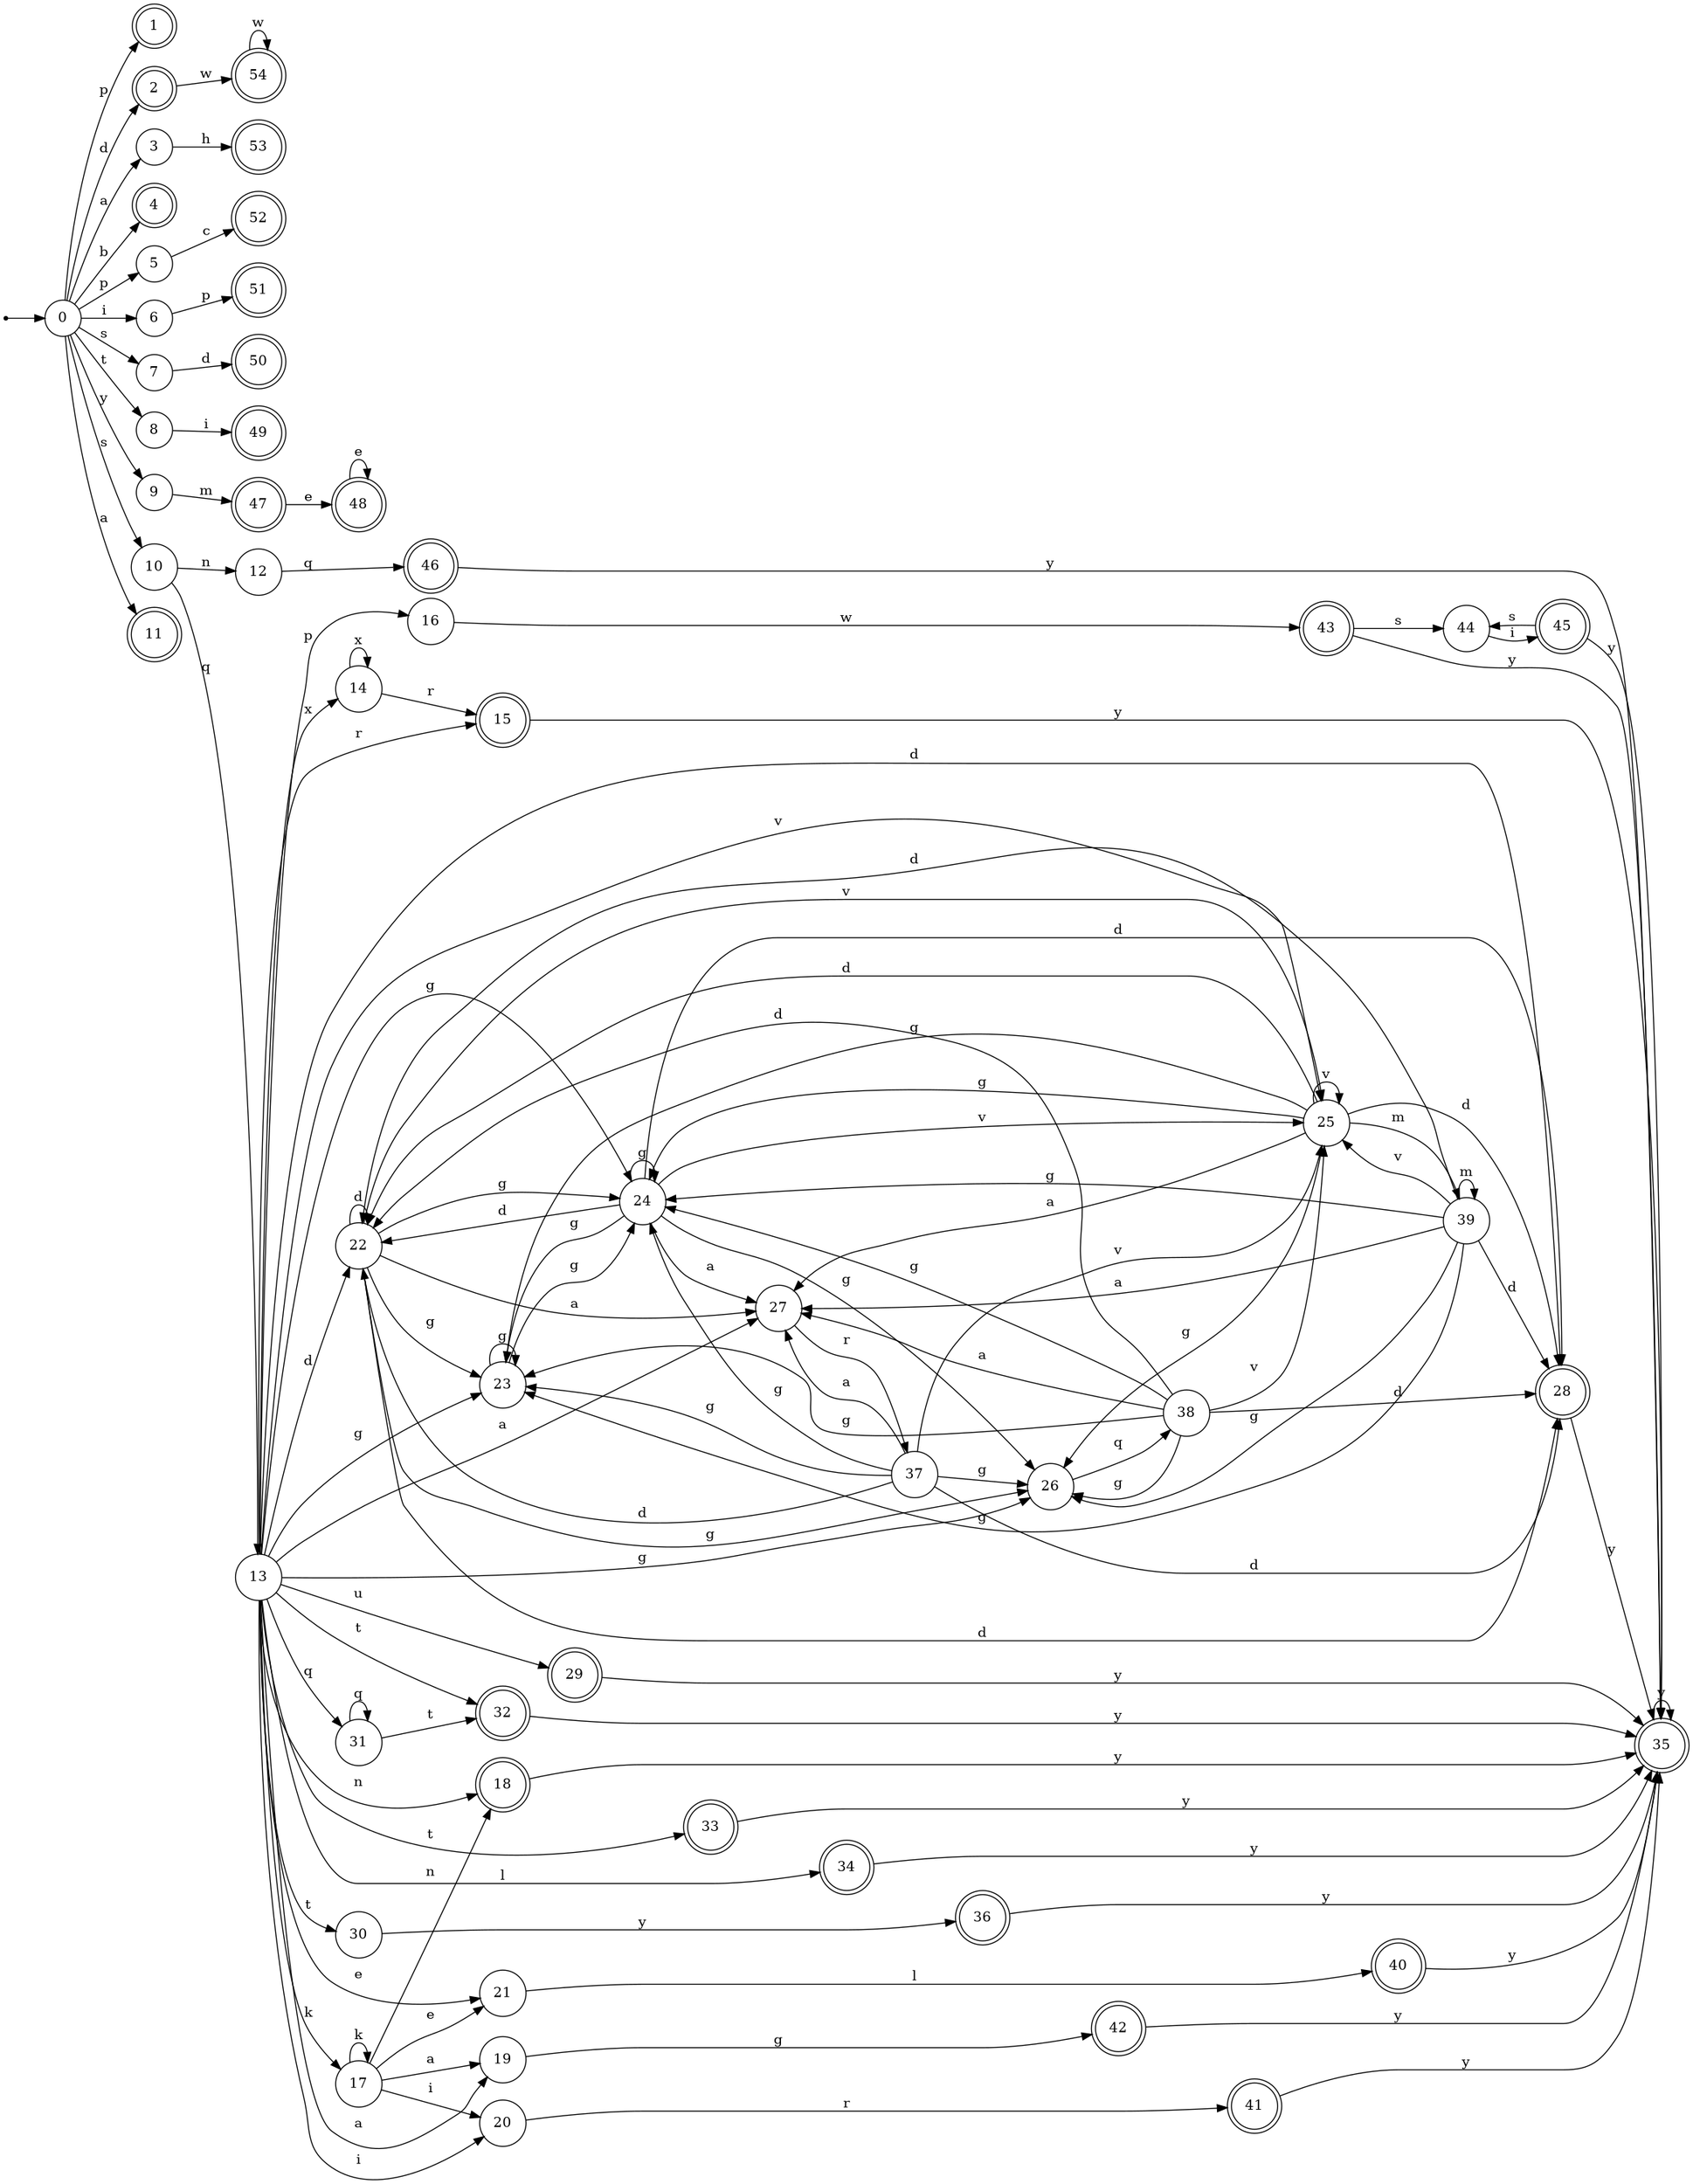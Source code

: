 digraph finite_state_machine {
rankdir=LR;
size="20,20";
node [shape = point]; "dummy0"
node [shape = circle]; "0";
"dummy0" -> "0";
node [shape = doublecircle]; "1";node [shape = doublecircle]; "2";node [shape = circle]; "3";
node [shape = doublecircle]; "4";node [shape = circle]; "5";
node [shape = circle]; "6";
node [shape = circle]; "7";
node [shape = circle]; "8";
node [shape = circle]; "9";
node [shape = circle]; "10";
node [shape = doublecircle]; "11";node [shape = circle]; "12";
node [shape = circle]; "13";
node [shape = circle]; "14";
node [shape = doublecircle]; "15";node [shape = circle]; "16";
node [shape = circle]; "17";
node [shape = doublecircle]; "18";node [shape = circle]; "19";
node [shape = circle]; "20";
node [shape = circle]; "21";
node [shape = circle]; "22";
node [shape = circle]; "23";
node [shape = circle]; "24";
node [shape = circle]; "25";
node [shape = circle]; "26";
node [shape = circle]; "27";
node [shape = doublecircle]; "28";node [shape = doublecircle]; "29";node [shape = circle]; "30";
node [shape = circle]; "31";
node [shape = doublecircle]; "32";node [shape = doublecircle]; "33";node [shape = doublecircle]; "34";node [shape = doublecircle]; "35";node [shape = doublecircle]; "36";node [shape = circle]; "37";
node [shape = circle]; "38";
node [shape = circle]; "39";
node [shape = doublecircle]; "40";node [shape = doublecircle]; "41";node [shape = doublecircle]; "42";node [shape = doublecircle]; "43";node [shape = circle]; "44";
node [shape = doublecircle]; "45";node [shape = doublecircle]; "46";node [shape = doublecircle]; "47";node [shape = doublecircle]; "48";node [shape = doublecircle]; "49";node [shape = doublecircle]; "50";node [shape = doublecircle]; "51";node [shape = doublecircle]; "52";node [shape = doublecircle]; "53";node [shape = doublecircle]; "54";"0" -> "1" [label = "p"];
 "0" -> "5" [label = "p"];
 "0" -> "2" [label = "d"];
 "0" -> "11" [label = "a"];
 "0" -> "3" [label = "a"];
 "0" -> "4" [label = "b"];
 "0" -> "6" [label = "i"];
 "0" -> "10" [label = "s"];
 "0" -> "7" [label = "s"];
 "0" -> "8" [label = "t"];
 "0" -> "9" [label = "y"];
 "10" -> "12" [label = "n"];
 "10" -> "13" [label = "q"];
 "13" -> "14" [label = "x"];
 "13" -> "15" [label = "r"];
 "13" -> "16" [label = "p"];
 "13" -> "17" [label = "k"];
 "13" -> "18" [label = "n"];
 "13" -> "27" [label = "a"];
 "13" -> "19" [label = "a"];
 "13" -> "20" [label = "i"];
 "13" -> "21" [label = "e"];
 "13" -> "28" [label = "d"];
 "13" -> "22" [label = "d"];
 "13" -> "24" [label = "g"];
 "13" -> "26" [label = "g"];
 "13" -> "23" [label = "g"];
 "13" -> "25" [label = "v"];
 "13" -> "29" [label = "u"];
 "13" -> "32" [label = "t"];
 "13" -> "33" [label = "t"];
 "13" -> "30" [label = "t"];
 "13" -> "31" [label = "q"];
 "13" -> "34" [label = "l"];
 "34" -> "35" [label = "y"];
 "35" -> "35" [label = "y"];
 "33" -> "35" [label = "y"];
 "32" -> "35" [label = "y"];
 "31" -> "31" [label = "q"];
 "31" -> "32" [label = "t"];
 "30" -> "36" [label = "y"];
 "36" -> "35" [label = "y"];
 "29" -> "35" [label = "y"];
 "28" -> "35" [label = "y"];
 "27" -> "37" [label = "r"];
 "37" -> "27" [label = "a"];
 "37" -> "28" [label = "d"];
 "37" -> "22" [label = "d"];
 "37" -> "24" [label = "g"];
 "37" -> "26" [label = "g"];
 "37" -> "23" [label = "g"];
 "37" -> "25" [label = "v"];
 "26" -> "38" [label = "q"];
 "38" -> "24" [label = "g"];
 "38" -> "26" [label = "g"];
 "38" -> "23" [label = "g"];
 "38" -> "28" [label = "d"];
 "38" -> "22" [label = "d"];
 "38" -> "25" [label = "v"];
 "38" -> "27" [label = "a"];
 "25" -> "25" [label = "v"];
 "25" -> "39" [label = "m"];
 "25" -> "28" [label = "d"];
 "25" -> "22" [label = "d"];
 "25" -> "24" [label = "g"];
 "25" -> "26" [label = "g"];
 "25" -> "23" [label = "g"];
 "25" -> "27" [label = "a"];
 "39" -> "39" [label = "m"];
 "39" -> "25" [label = "v"];
 "39" -> "28" [label = "d"];
 "39" -> "22" [label = "d"];
 "39" -> "24" [label = "g"];
 "39" -> "26" [label = "g"];
 "39" -> "23" [label = "g"];
 "39" -> "27" [label = "a"];
 "24" -> "24" [label = "g"];
 "24" -> "26" [label = "g"];
 "24" -> "23" [label = "g"];
 "24" -> "28" [label = "d"];
 "24" -> "22" [label = "d"];
 "24" -> "25" [label = "v"];
 "24" -> "27" [label = "a"];
 "23" -> "24" [label = "g"];
 "23" -> "23" [label = "g"];
 "22" -> "28" [label = "d"];
 "22" -> "22" [label = "d"];
 "22" -> "24" [label = "g"];
 "22" -> "26" [label = "g"];
 "22" -> "23" [label = "g"];
 "22" -> "25" [label = "v"];
 "22" -> "27" [label = "a"];
 "21" -> "40" [label = "l"];
 "40" -> "35" [label = "y"];
 "20" -> "41" [label = "r"];
 "41" -> "35" [label = "y"];
 "19" -> "42" [label = "g"];
 "42" -> "35" [label = "y"];
 "18" -> "35" [label = "y"];
 "17" -> "17" [label = "k"];
 "17" -> "18" [label = "n"];
 "17" -> "19" [label = "a"];
 "17" -> "20" [label = "i"];
 "17" -> "21" [label = "e"];
 "16" -> "43" [label = "w"];
 "43" -> "44" [label = "s"];
 "43" -> "35" [label = "y"];
 "44" -> "45" [label = "i"];
 "45" -> "44" [label = "s"];
 "45" -> "35" [label = "y"];
 "15" -> "35" [label = "y"];
 "14" -> "14" [label = "x"];
 "14" -> "15" [label = "r"];
 "12" -> "46" [label = "q"];
 "46" -> "35" [label = "y"];
 "9" -> "47" [label = "m"];
 "47" -> "48" [label = "e"];
 "48" -> "48" [label = "e"];
 "8" -> "49" [label = "i"];
 "7" -> "50" [label = "d"];
 "6" -> "51" [label = "p"];
 "5" -> "52" [label = "c"];
 "3" -> "53" [label = "h"];
 "2" -> "54" [label = "w"];
 "54" -> "54" [label = "w"];
 }
